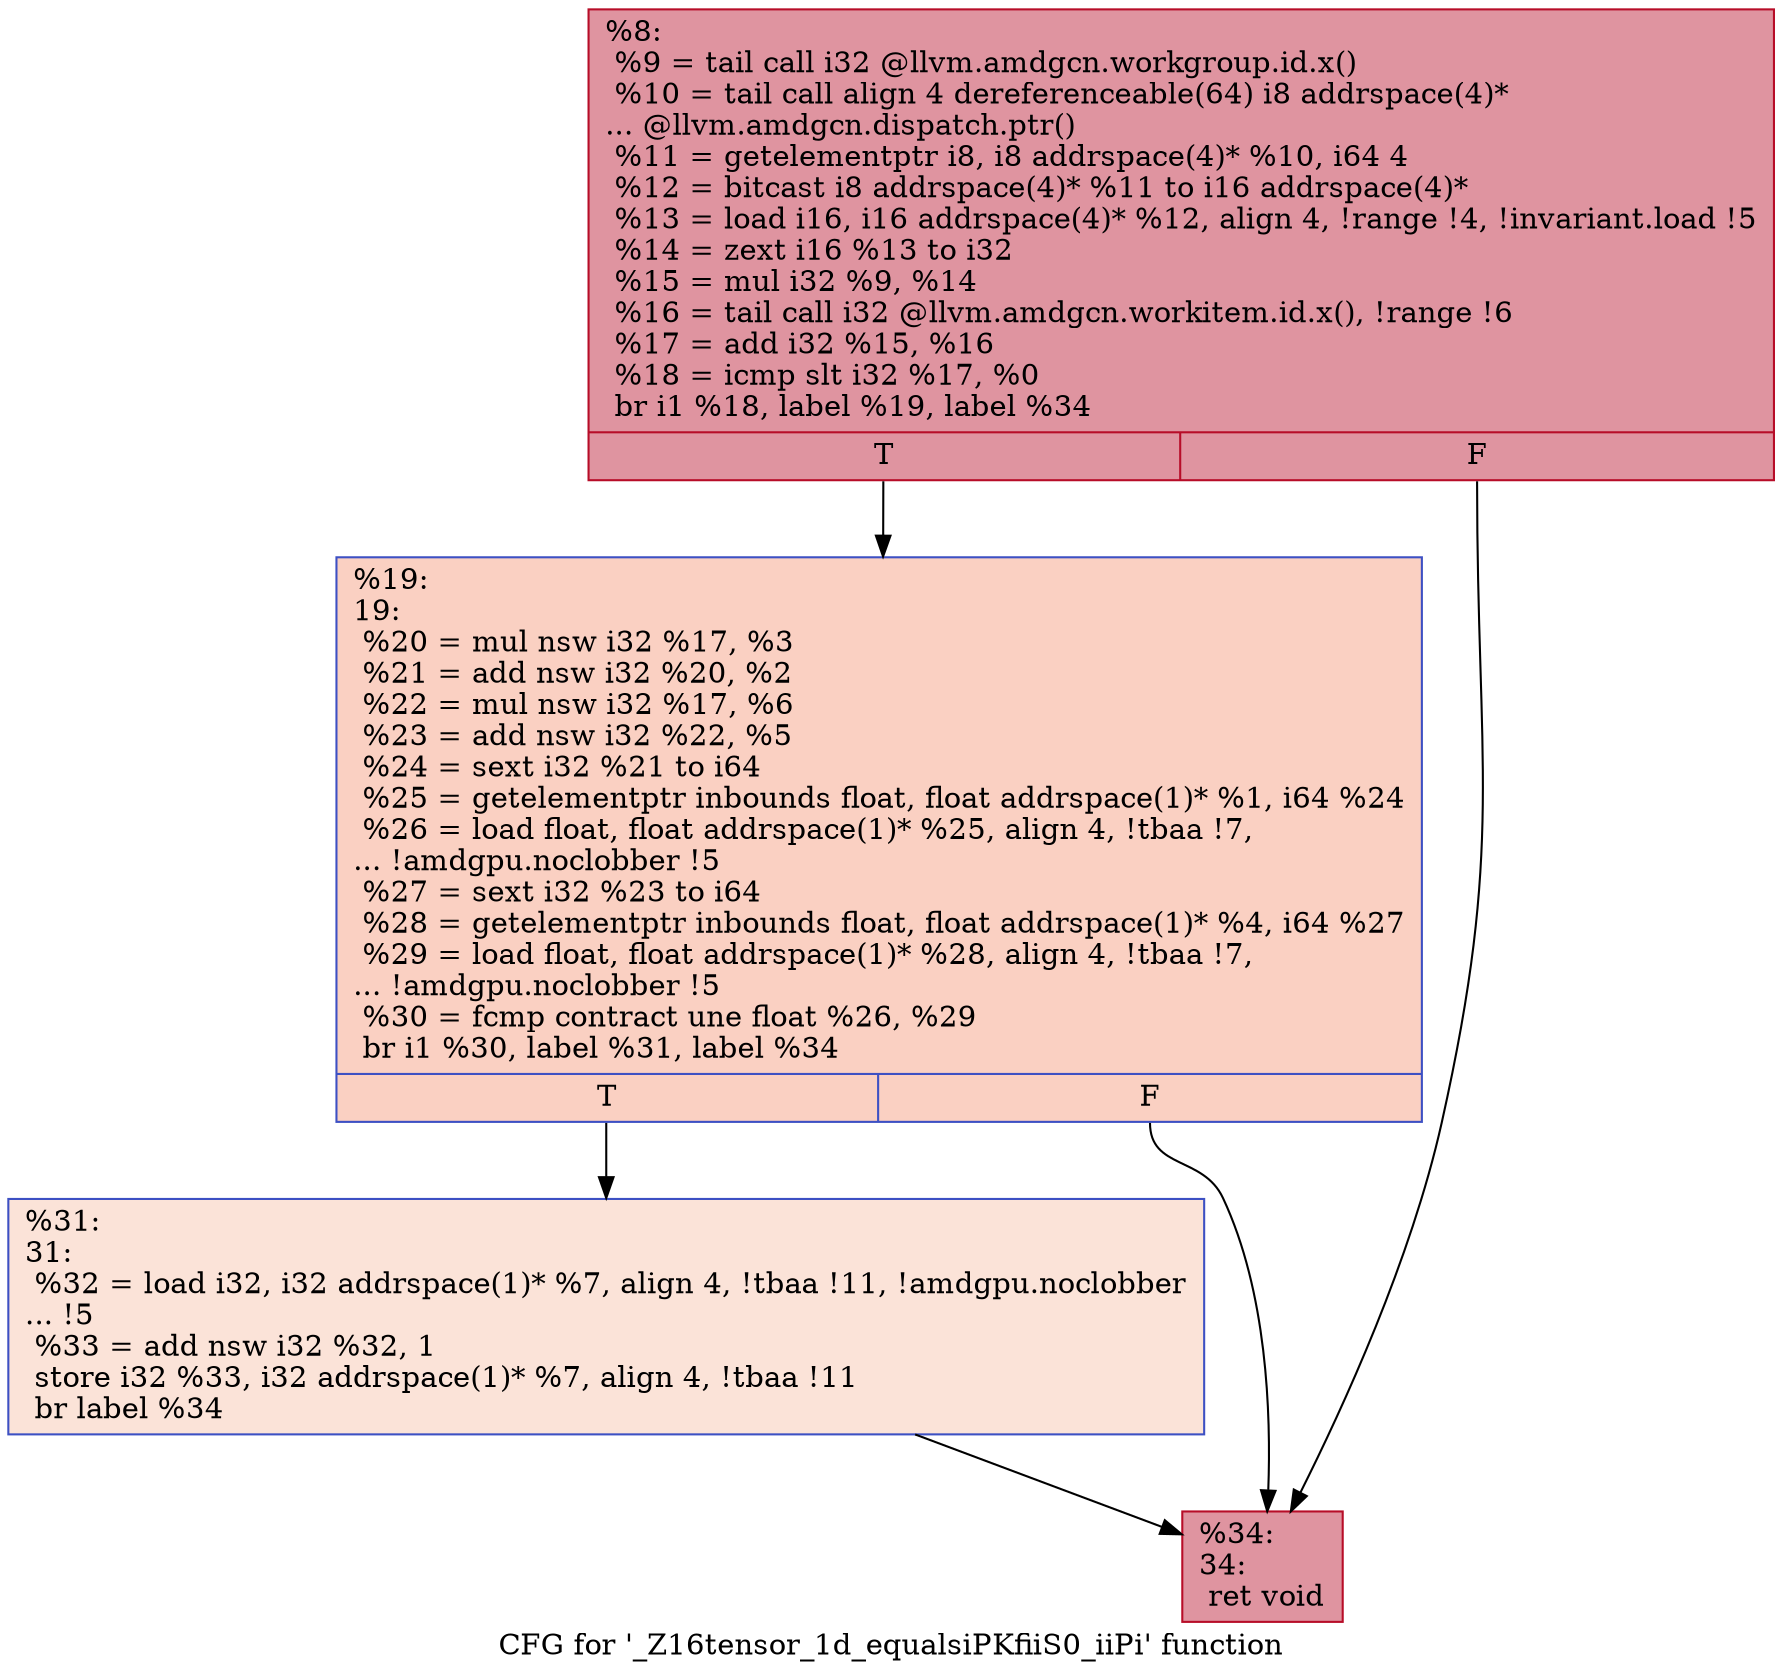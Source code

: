 digraph "CFG for '_Z16tensor_1d_equalsiPKfiiS0_iiPi' function" {
	label="CFG for '_Z16tensor_1d_equalsiPKfiiS0_iiPi' function";

	Node0x5c3d330 [shape=record,color="#b70d28ff", style=filled, fillcolor="#b70d2870",label="{%8:\l  %9 = tail call i32 @llvm.amdgcn.workgroup.id.x()\l  %10 = tail call align 4 dereferenceable(64) i8 addrspace(4)*\l... @llvm.amdgcn.dispatch.ptr()\l  %11 = getelementptr i8, i8 addrspace(4)* %10, i64 4\l  %12 = bitcast i8 addrspace(4)* %11 to i16 addrspace(4)*\l  %13 = load i16, i16 addrspace(4)* %12, align 4, !range !4, !invariant.load !5\l  %14 = zext i16 %13 to i32\l  %15 = mul i32 %9, %14\l  %16 = tail call i32 @llvm.amdgcn.workitem.id.x(), !range !6\l  %17 = add i32 %15, %16\l  %18 = icmp slt i32 %17, %0\l  br i1 %18, label %19, label %34\l|{<s0>T|<s1>F}}"];
	Node0x5c3d330:s0 -> Node0x5c3f2a0;
	Node0x5c3d330:s1 -> Node0x5c3f330;
	Node0x5c3f2a0 [shape=record,color="#3d50c3ff", style=filled, fillcolor="#f3947570",label="{%19:\l19:                                               \l  %20 = mul nsw i32 %17, %3\l  %21 = add nsw i32 %20, %2\l  %22 = mul nsw i32 %17, %6\l  %23 = add nsw i32 %22, %5\l  %24 = sext i32 %21 to i64\l  %25 = getelementptr inbounds float, float addrspace(1)* %1, i64 %24\l  %26 = load float, float addrspace(1)* %25, align 4, !tbaa !7,\l... !amdgpu.noclobber !5\l  %27 = sext i32 %23 to i64\l  %28 = getelementptr inbounds float, float addrspace(1)* %4, i64 %27\l  %29 = load float, float addrspace(1)* %28, align 4, !tbaa !7,\l... !amdgpu.noclobber !5\l  %30 = fcmp contract une float %26, %29\l  br i1 %30, label %31, label %34\l|{<s0>T|<s1>F}}"];
	Node0x5c3f2a0:s0 -> Node0x5c40820;
	Node0x5c3f2a0:s1 -> Node0x5c3f330;
	Node0x5c40820 [shape=record,color="#3d50c3ff", style=filled, fillcolor="#f6bfa670",label="{%31:\l31:                                               \l  %32 = load i32, i32 addrspace(1)* %7, align 4, !tbaa !11, !amdgpu.noclobber\l... !5\l  %33 = add nsw i32 %32, 1\l  store i32 %33, i32 addrspace(1)* %7, align 4, !tbaa !11\l  br label %34\l}"];
	Node0x5c40820 -> Node0x5c3f330;
	Node0x5c3f330 [shape=record,color="#b70d28ff", style=filled, fillcolor="#b70d2870",label="{%34:\l34:                                               \l  ret void\l}"];
}
